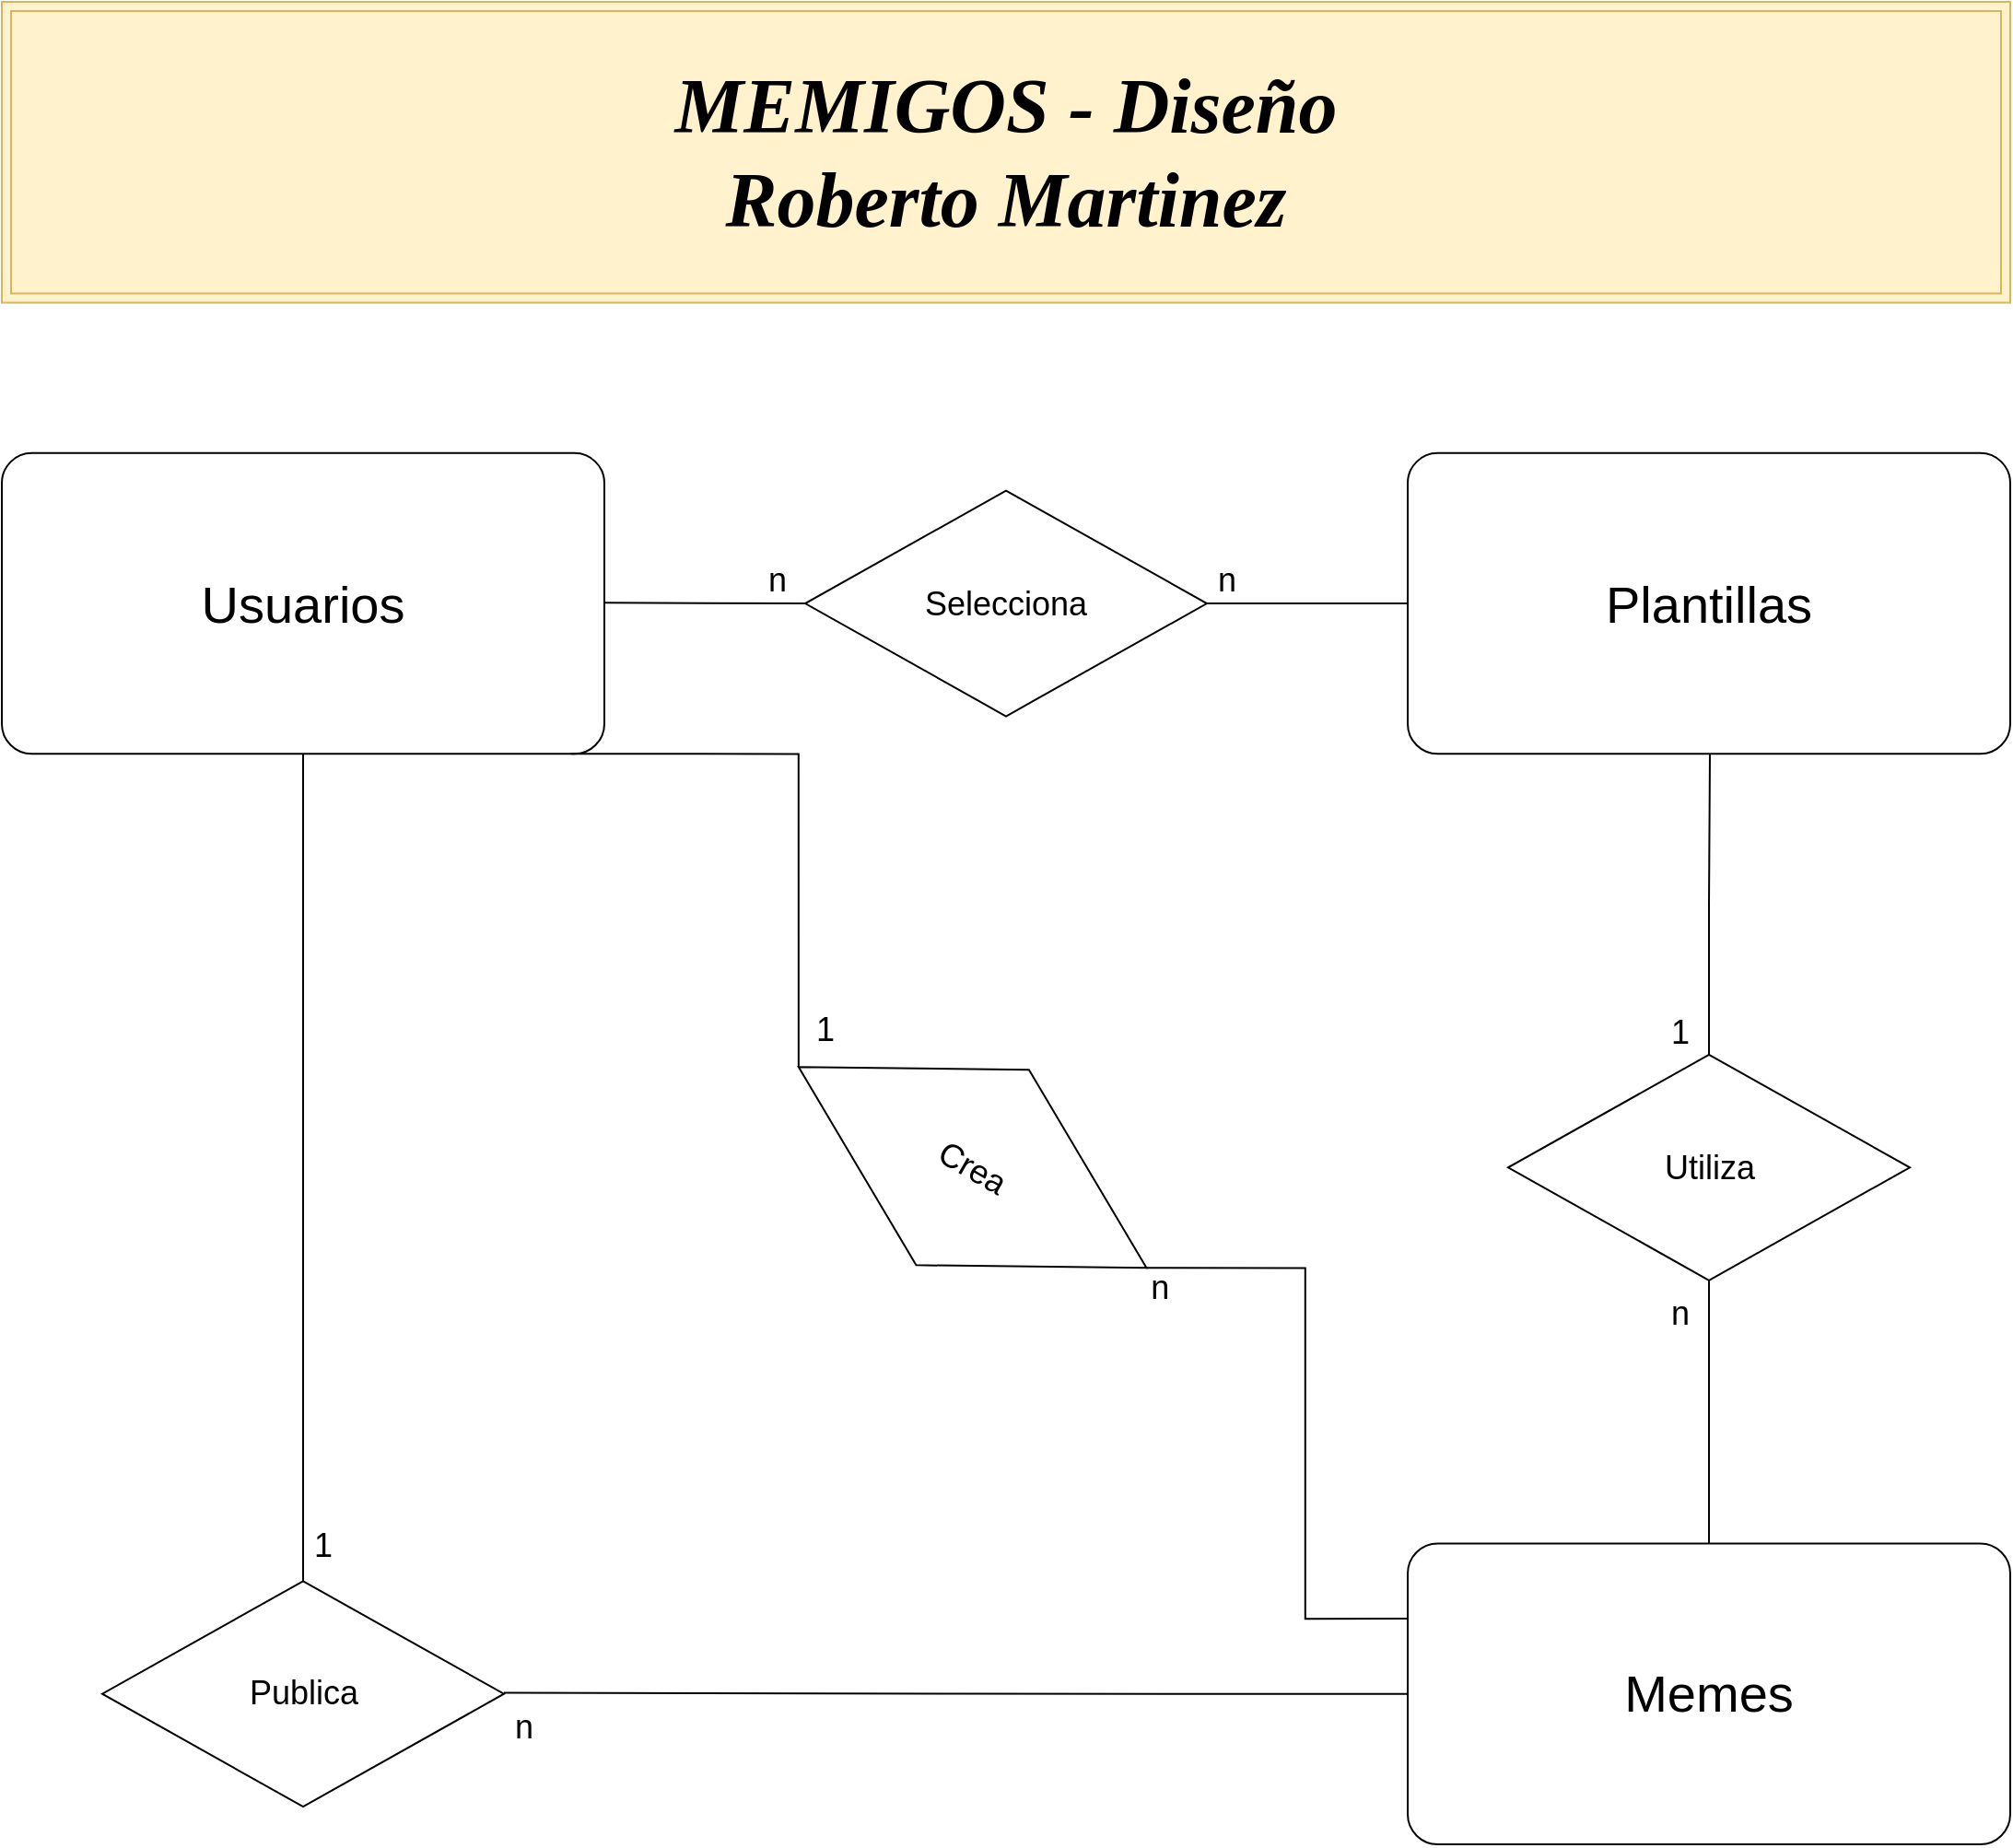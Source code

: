 <mxfile version="15.4.0" type="device"><diagram id="1rf67pfMRnC-_Mq66D7q" name="Página-1"><mxGraphModel dx="1554" dy="1257" grid="1" gridSize="10" guides="1" tooltips="1" connect="1" arrows="1" fold="1" page="1" pageScale="1" pageWidth="1654" pageHeight="2336" math="0" shadow="0"><root><mxCell id="0"/><mxCell id="1" parent="0"/><mxCell id="JSX4e2sykX_i9BUhia8Z-32" value="" style="group" vertex="1" connectable="0" parent="1"><mxGeometry x="320" y="240" width="1090" height="1000" as="geometry"/></mxCell><mxCell id="JSX4e2sykX_i9BUhia8Z-2" value="&lt;font style=&quot;font-size: 28px&quot;&gt;Usuarios&lt;/font&gt;" style="rounded=1;arcSize=10;whiteSpace=wrap;html=1;align=center;" vertex="1" parent="JSX4e2sykX_i9BUhia8Z-32"><mxGeometry y="244.898" width="327" height="163.265" as="geometry"/></mxCell><mxCell id="JSX4e2sykX_i9BUhia8Z-3" value="&lt;font&gt;&lt;font style=&quot;font-size: 28px&quot;&gt;Plantillas&lt;/font&gt;&lt;br&gt;&lt;/font&gt;" style="rounded=1;arcSize=10;whiteSpace=wrap;html=1;align=center;" vertex="1" parent="JSX4e2sykX_i9BUhia8Z-32"><mxGeometry x="763" y="244.898" width="327" height="163.265" as="geometry"/></mxCell><mxCell id="JSX4e2sykX_i9BUhia8Z-4" value="&lt;font&gt;&lt;font style=&quot;font-size: 28px&quot;&gt;Memes&lt;/font&gt;&lt;br&gt;&lt;/font&gt;" style="rounded=1;arcSize=10;whiteSpace=wrap;html=1;align=center;" vertex="1" parent="JSX4e2sykX_i9BUhia8Z-32"><mxGeometry x="763" y="836.735" width="327" height="163.265" as="geometry"/></mxCell><mxCell id="JSX4e2sykX_i9BUhia8Z-5" value="&lt;font style=&quot;font-size: 18px&quot;&gt;Publica&lt;/font&gt;" style="shape=rhombus;perimeter=rhombusPerimeter;whiteSpace=wrap;html=1;align=center;" vertex="1" parent="JSX4e2sykX_i9BUhia8Z-32"><mxGeometry x="54.5" y="857.143" width="218" height="122.449" as="geometry"/></mxCell><mxCell id="JSX4e2sykX_i9BUhia8Z-6" value="&lt;font style=&quot;font-size: 18px&quot;&gt;Selecciona&lt;/font&gt;" style="shape=rhombus;perimeter=rhombusPerimeter;whiteSpace=wrap;html=1;align=center;" vertex="1" parent="JSX4e2sykX_i9BUhia8Z-32"><mxGeometry x="436" y="265.306" width="218" height="122.449" as="geometry"/></mxCell><mxCell id="JSX4e2sykX_i9BUhia8Z-8" value="&lt;font style=&quot;font-size: 18px&quot;&gt;Utiliza&lt;/font&gt;" style="shape=rhombus;perimeter=rhombusPerimeter;whiteSpace=wrap;html=1;align=center;" vertex="1" parent="JSX4e2sykX_i9BUhia8Z-32"><mxGeometry x="817.5" y="571.429" width="218" height="122.449" as="geometry"/></mxCell><mxCell id="JSX4e2sykX_i9BUhia8Z-9" value="" style="endArrow=none;html=1;rounded=0;edgeStyle=orthogonalEdgeStyle;exitX=0.5;exitY=0;exitDx=0;exitDy=0;" edge="1" parent="JSX4e2sykX_i9BUhia8Z-32" source="JSX4e2sykX_i9BUhia8Z-5" target="JSX4e2sykX_i9BUhia8Z-2"><mxGeometry relative="1" as="geometry"><mxPoint x="145.333" y="653.061" as="sourcePoint"/><mxPoint x="436" y="653.061" as="targetPoint"/><Array as="points"/></mxGeometry></mxCell><mxCell id="JSX4e2sykX_i9BUhia8Z-10" value="" style="endArrow=none;html=1;rounded=0;edgeStyle=orthogonalEdgeStyle;entryX=0;entryY=0.5;entryDx=0;entryDy=0;" edge="1" parent="JSX4e2sykX_i9BUhia8Z-32" target="JSX4e2sykX_i9BUhia8Z-4"><mxGeometry relative="1" as="geometry"><mxPoint x="272.5" y="917.776" as="sourcePoint"/><mxPoint x="563.167" y="917.776" as="targetPoint"/></mxGeometry></mxCell><mxCell id="JSX4e2sykX_i9BUhia8Z-11" value="" style="endArrow=none;html=1;rounded=0;edgeStyle=orthogonalEdgeStyle;entryX=0.5;entryY=0;entryDx=0;entryDy=0;exitX=0.5;exitY=1;exitDx=0;exitDy=0;" edge="1" parent="JSX4e2sykX_i9BUhia8Z-32" source="JSX4e2sykX_i9BUhia8Z-8" target="JSX4e2sykX_i9BUhia8Z-4"><mxGeometry relative="1" as="geometry"><mxPoint x="654" y="755.102" as="sourcePoint"/><mxPoint x="944.667" y="755.102" as="targetPoint"/></mxGeometry></mxCell><mxCell id="JSX4e2sykX_i9BUhia8Z-15" value="" style="endArrow=none;html=1;rounded=0;edgeStyle=orthogonalEdgeStyle;" edge="1" parent="JSX4e2sykX_i9BUhia8Z-32"><mxGeometry relative="1" as="geometry"><mxPoint x="327" y="326.122" as="sourcePoint"/><mxPoint x="436" y="326.531" as="targetPoint"/><Array as="points"><mxPoint x="327" y="326.122"/><mxPoint x="654" y="326.122"/></Array></mxGeometry></mxCell><mxCell id="JSX4e2sykX_i9BUhia8Z-16" value="&lt;font style=&quot;font-size: 18px&quot;&gt;Crea&lt;/font&gt;" style="shape=rhombus;perimeter=rhombusPerimeter;whiteSpace=wrap;html=1;align=center;rotation=30;" vertex="1" parent="JSX4e2sykX_i9BUhia8Z-32"><mxGeometry x="417.833" y="571.429" width="218" height="122.449" as="geometry"/></mxCell><mxCell id="JSX4e2sykX_i9BUhia8Z-17" value="" style="endArrow=none;html=1;rounded=0;edgeStyle=orthogonalEdgeStyle;entryX=0;entryY=0.5;entryDx=0;entryDy=0;" edge="1" parent="JSX4e2sykX_i9BUhia8Z-32" target="JSX4e2sykX_i9BUhia8Z-16"><mxGeometry relative="1" as="geometry"><mxPoint x="308.833" y="408.163" as="sourcePoint"/><mxPoint x="436" y="530.612" as="targetPoint"/><Array as="points"><mxPoint x="432.367" y="408.163"/></Array></mxGeometry></mxCell><mxCell id="JSX4e2sykX_i9BUhia8Z-18" value="" style="endArrow=none;html=1;rounded=0;edgeStyle=orthogonalEdgeStyle;entryX=0;entryY=0.25;entryDx=0;entryDy=0;exitX=1;exitY=0.5;exitDx=0;exitDy=0;" edge="1" parent="JSX4e2sykX_i9BUhia8Z-32" source="JSX4e2sykX_i9BUhia8Z-16" target="JSX4e2sykX_i9BUhia8Z-4"><mxGeometry relative="1" as="geometry"><mxPoint x="454.167" y="714.286" as="sourcePoint"/><mxPoint x="744.833" y="714.286" as="targetPoint"/></mxGeometry></mxCell><mxCell id="JSX4e2sykX_i9BUhia8Z-20" value="n" style="text;strokeColor=none;fillColor=none;spacingLeft=4;spacingRight=4;overflow=hidden;rotatable=0;points=[[0,0.5],[1,0.5]];portConstraint=eastwest;fontSize=18;" vertex="1" parent="JSX4e2sykX_i9BUhia8Z-32"><mxGeometry x="410" y="295.916" width="72.667" height="61.224" as="geometry"/></mxCell><mxCell id="JSX4e2sykX_i9BUhia8Z-21" value="n" style="text;strokeColor=none;fillColor=none;spacingLeft=4;spacingRight=4;overflow=hidden;rotatable=0;points=[[0,0.5],[1,0.5]];portConstraint=eastwest;fontSize=18;" vertex="1" parent="JSX4e2sykX_i9BUhia8Z-32"><mxGeometry x="617.667" y="679.998" width="72.667" height="61.224" as="geometry"/></mxCell><mxCell id="JSX4e2sykX_i9BUhia8Z-22" value="1 " style="text;strokeColor=none;fillColor=none;spacingLeft=4;spacingRight=4;overflow=hidden;rotatable=0;points=[[0,0.5],[1,0.5]];portConstraint=eastwest;fontSize=18;" vertex="1" parent="JSX4e2sykX_i9BUhia8Z-32"><mxGeometry x="436" y="540.004" width="72.667" height="61.224" as="geometry"/></mxCell><mxCell id="JSX4e2sykX_i9BUhia8Z-23" value="1 " style="text;strokeColor=none;fillColor=none;spacingLeft=4;spacingRight=4;overflow=hidden;rotatable=0;points=[[0,0.5],[1,0.5]];portConstraint=eastwest;fontSize=18;" vertex="1" parent="JSX4e2sykX_i9BUhia8Z-32"><mxGeometry x="163.5" y="819.998" width="72.667" height="61.224" as="geometry"/></mxCell><mxCell id="JSX4e2sykX_i9BUhia8Z-24" value="n" style="text;strokeColor=none;fillColor=none;spacingLeft=4;spacingRight=4;overflow=hidden;rotatable=0;points=[[0,0.5],[1,0.5]];portConstraint=eastwest;fontSize=18;" vertex="1" parent="JSX4e2sykX_i9BUhia8Z-32"><mxGeometry x="272.503" y="918.367" width="72.667" height="61.224" as="geometry"/></mxCell><mxCell id="JSX4e2sykX_i9BUhia8Z-27" value="n" style="text;strokeColor=none;fillColor=none;spacingLeft=4;spacingRight=4;overflow=hidden;rotatable=0;points=[[0,0.5],[1,0.5]];portConstraint=eastwest;fontSize=18;" vertex="1" parent="JSX4e2sykX_i9BUhia8Z-32"><mxGeometry x="899.997" y="693.876" width="72.667" height="61.224" as="geometry"/></mxCell><mxCell id="JSX4e2sykX_i9BUhia8Z-31" value="&lt;font style=&quot;font-size: 22px&quot; face=&quot;Comic Sans MS&quot;&gt;&lt;i style=&quot;font-size: 42px&quot;&gt;&lt;b&gt;MEMIGOS - Diseño&lt;br&gt;Roberto Martinez&lt;/b&gt;&lt;/i&gt;&lt;/font&gt;" style="shape=ext;margin=3;double=1;whiteSpace=wrap;html=1;align=center;fillColor=#fff2cc;strokeColor=#d6b656;" vertex="1" parent="JSX4e2sykX_i9BUhia8Z-32"><mxGeometry width="1090" height="163.265" as="geometry"/></mxCell><mxCell id="JSX4e2sykX_i9BUhia8Z-33" value="" style="endArrow=none;html=1;rounded=0;edgeStyle=orthogonalEdgeStyle;exitX=1;exitY=0.5;exitDx=0;exitDy=0;entryX=0;entryY=0.5;entryDx=0;entryDy=0;" edge="1" parent="JSX4e2sykX_i9BUhia8Z-32" source="JSX4e2sykX_i9BUhia8Z-6" target="JSX4e2sykX_i9BUhia8Z-3"><mxGeometry relative="1" as="geometry"><mxPoint x="944" y="556.531" as="sourcePoint"/><mxPoint x="670" y="326.524" as="targetPoint"/></mxGeometry></mxCell><mxCell id="JSX4e2sykX_i9BUhia8Z-34" value="n" style="text;strokeColor=none;fillColor=none;spacingLeft=4;spacingRight=4;overflow=hidden;rotatable=0;points=[[0,0.5],[1,0.5]];portConstraint=eastwest;fontSize=18;" vertex="1" parent="JSX4e2sykX_i9BUhia8Z-32"><mxGeometry x="654" y="295.916" width="72.667" height="61.224" as="geometry"/></mxCell><mxCell id="JSX4e2sykX_i9BUhia8Z-36" value="1" style="text;strokeColor=none;fillColor=none;spacingLeft=4;spacingRight=4;overflow=hidden;rotatable=0;points=[[0,0.5],[1,0.5]];portConstraint=eastwest;fontSize=18;" vertex="1" parent="JSX4e2sykX_i9BUhia8Z-32"><mxGeometry x="900" y="541.43" width="30" height="30" as="geometry"/></mxCell><mxCell id="JSX4e2sykX_i9BUhia8Z-37" value="" style="endArrow=none;html=1;rounded=0;fontSize=18;edgeStyle=orthogonalEdgeStyle;exitX=0.5;exitY=0;exitDx=0;exitDy=0;" edge="1" parent="JSX4e2sykX_i9BUhia8Z-32" source="JSX4e2sykX_i9BUhia8Z-8"><mxGeometry relative="1" as="geometry"><mxPoint x="950" y="550" as="sourcePoint"/><mxPoint x="927" y="408" as="targetPoint"/><Array as="points"><mxPoint x="927" y="490"/><mxPoint x="927" y="490"/><mxPoint x="927" y="408"/></Array></mxGeometry></mxCell></root></mxGraphModel></diagram></mxfile>